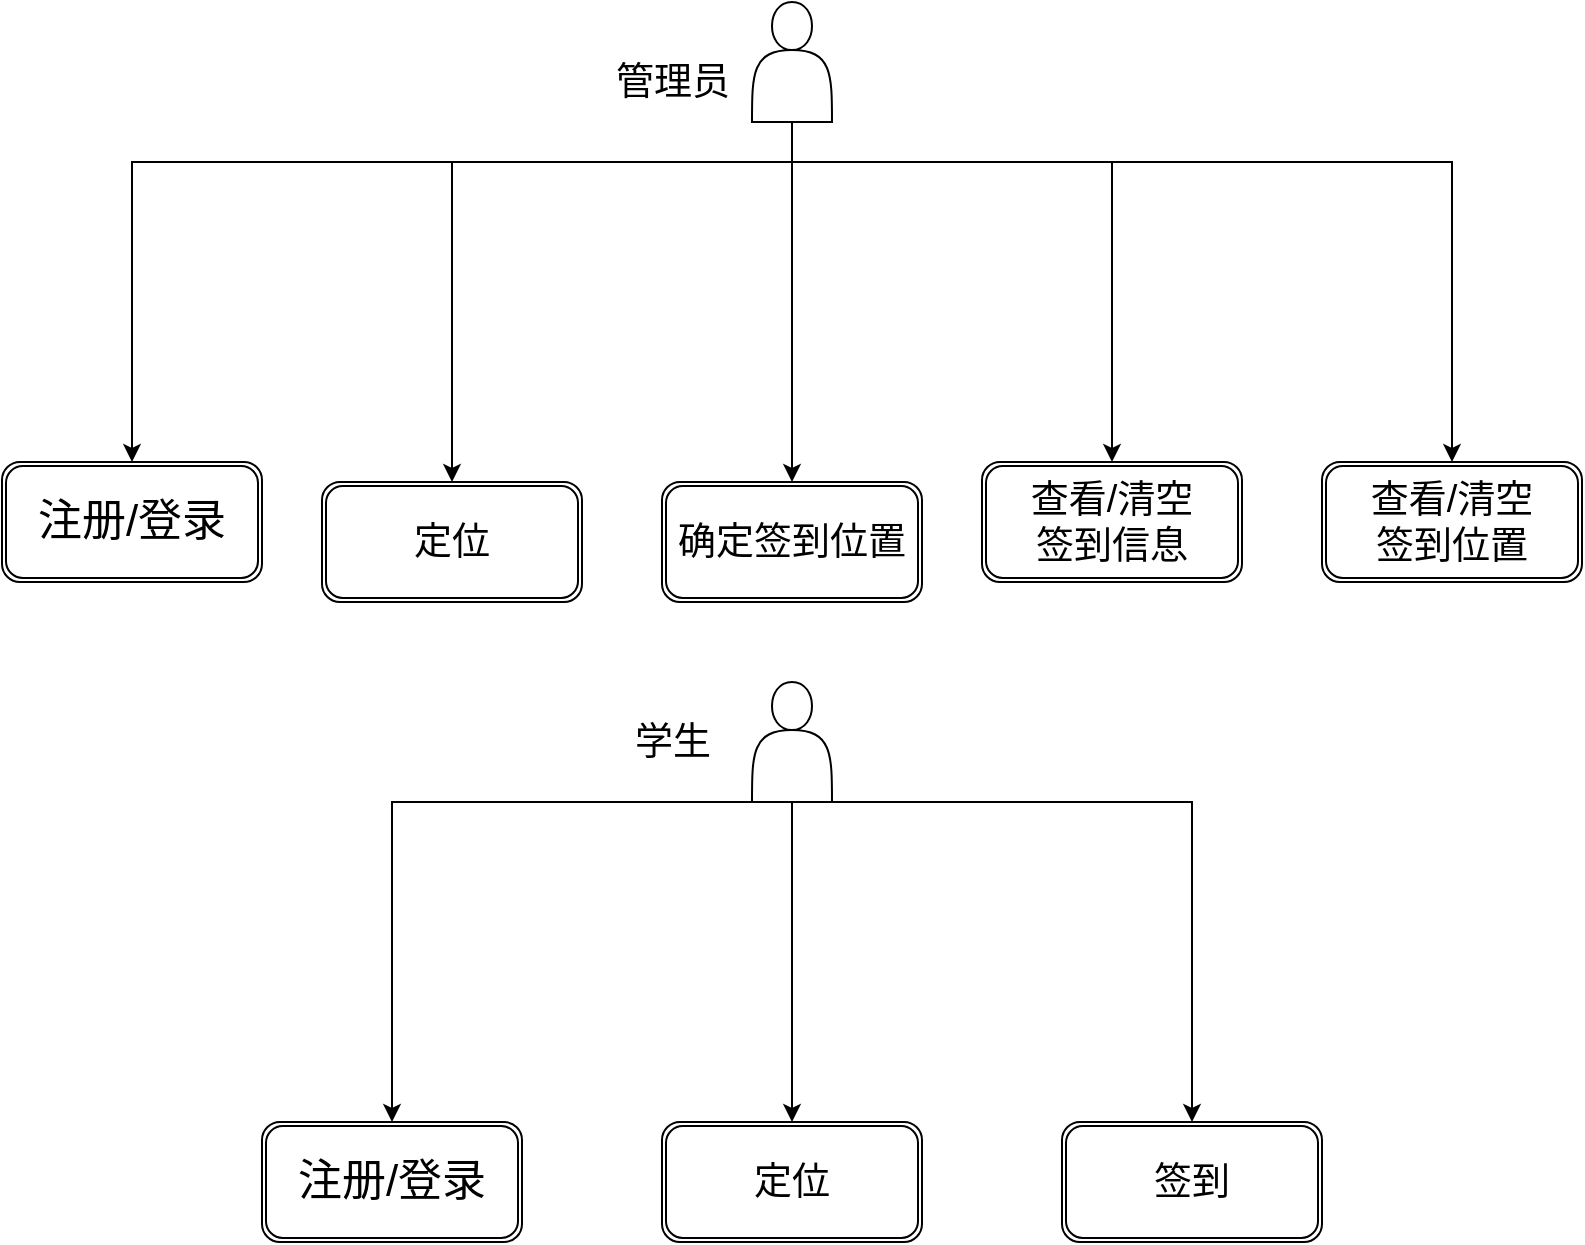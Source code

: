 <mxfile version="24.4.14" type="github">
  <diagram name="第 1 页" id="bdoqgLTzknd8lFqC4dty">
    <mxGraphModel dx="1066" dy="705" grid="1" gridSize="10" guides="1" tooltips="1" connect="1" arrows="1" fold="1" page="1" pageScale="1" pageWidth="827" pageHeight="1169" math="0" shadow="0">
      <root>
        <mxCell id="0" />
        <mxCell id="1" parent="0" />
        <mxCell id="kgU-C_OP5-ZoLAW5r_jw-7" style="edgeStyle=orthogonalEdgeStyle;rounded=0;orthogonalLoop=1;jettySize=auto;html=1;entryX=0.5;entryY=0;entryDx=0;entryDy=0;" edge="1" parent="1" source="kgU-C_OP5-ZoLAW5r_jw-1" target="kgU-C_OP5-ZoLAW5r_jw-2">
          <mxGeometry relative="1" as="geometry">
            <Array as="points">
              <mxPoint x="405" y="120" />
              <mxPoint x="75" y="120" />
            </Array>
          </mxGeometry>
        </mxCell>
        <mxCell id="kgU-C_OP5-ZoLAW5r_jw-9" style="edgeStyle=orthogonalEdgeStyle;rounded=0;orthogonalLoop=1;jettySize=auto;html=1;exitX=0.5;exitY=1;exitDx=0;exitDy=0;entryX=0.5;entryY=0;entryDx=0;entryDy=0;" edge="1" parent="1" source="kgU-C_OP5-ZoLAW5r_jw-1" target="kgU-C_OP5-ZoLAW5r_jw-3">
          <mxGeometry relative="1" as="geometry" />
        </mxCell>
        <mxCell id="kgU-C_OP5-ZoLAW5r_jw-10" style="edgeStyle=orthogonalEdgeStyle;rounded=0;orthogonalLoop=1;jettySize=auto;html=1;exitX=0.5;exitY=1;exitDx=0;exitDy=0;entryX=0.5;entryY=0;entryDx=0;entryDy=0;" edge="1" parent="1" source="kgU-C_OP5-ZoLAW5r_jw-1" target="kgU-C_OP5-ZoLAW5r_jw-4">
          <mxGeometry relative="1" as="geometry">
            <Array as="points">
              <mxPoint x="405" y="120" />
              <mxPoint x="565" y="120" />
            </Array>
          </mxGeometry>
        </mxCell>
        <mxCell id="kgU-C_OP5-ZoLAW5r_jw-14" style="edgeStyle=orthogonalEdgeStyle;rounded=0;orthogonalLoop=1;jettySize=auto;html=1;exitX=0.5;exitY=1;exitDx=0;exitDy=0;entryX=0.5;entryY=0;entryDx=0;entryDy=0;" edge="1" parent="1" source="kgU-C_OP5-ZoLAW5r_jw-1" target="kgU-C_OP5-ZoLAW5r_jw-5">
          <mxGeometry relative="1" as="geometry">
            <Array as="points">
              <mxPoint x="405" y="120" />
              <mxPoint x="735" y="120" />
            </Array>
          </mxGeometry>
        </mxCell>
        <mxCell id="kgU-C_OP5-ZoLAW5r_jw-16" style="edgeStyle=orthogonalEdgeStyle;rounded=0;orthogonalLoop=1;jettySize=auto;html=1;exitX=0.5;exitY=1;exitDx=0;exitDy=0;" edge="1" parent="1" source="kgU-C_OP5-ZoLAW5r_jw-1" target="kgU-C_OP5-ZoLAW5r_jw-6">
          <mxGeometry relative="1" as="geometry">
            <Array as="points">
              <mxPoint x="405" y="120" />
              <mxPoint x="235" y="120" />
            </Array>
          </mxGeometry>
        </mxCell>
        <mxCell id="kgU-C_OP5-ZoLAW5r_jw-1" value="" style="shape=actor;whiteSpace=wrap;html=1;" vertex="1" parent="1">
          <mxGeometry x="385" y="40" width="40" height="60" as="geometry" />
        </mxCell>
        <mxCell id="kgU-C_OP5-ZoLAW5r_jw-2" value="&lt;font style=&quot;font-size: 22px;&quot;&gt;注册/登录&lt;/font&gt;" style="shape=ext;double=1;rounded=1;whiteSpace=wrap;html=1;" vertex="1" parent="1">
          <mxGeometry x="10" y="270" width="130" height="60" as="geometry" />
        </mxCell>
        <mxCell id="kgU-C_OP5-ZoLAW5r_jw-3" value="&lt;font style=&quot;font-size: 19px;&quot;&gt;确定签到位置&lt;/font&gt;" style="shape=ext;double=1;rounded=1;whiteSpace=wrap;html=1;" vertex="1" parent="1">
          <mxGeometry x="340" y="280" width="130" height="60" as="geometry" />
        </mxCell>
        <mxCell id="kgU-C_OP5-ZoLAW5r_jw-4" value="&lt;font style=&quot;font-size: 19px;&quot;&gt;查看/清空&lt;/font&gt;&lt;div&gt;&lt;font style=&quot;font-size: 19px;&quot;&gt;签到信息&lt;/font&gt;&lt;/div&gt;" style="shape=ext;double=1;rounded=1;whiteSpace=wrap;html=1;" vertex="1" parent="1">
          <mxGeometry x="500" y="270" width="130" height="60" as="geometry" />
        </mxCell>
        <mxCell id="kgU-C_OP5-ZoLAW5r_jw-5" value="&lt;font style=&quot;font-size: 19px;&quot;&gt;查看/清空&lt;/font&gt;&lt;div style=&quot;font-size: 19px;&quot;&gt;&lt;font style=&quot;font-size: 19px;&quot;&gt;签到位置&lt;/font&gt;&lt;/div&gt;" style="shape=ext;double=1;rounded=1;whiteSpace=wrap;html=1;" vertex="1" parent="1">
          <mxGeometry x="670" y="270" width="130" height="60" as="geometry" />
        </mxCell>
        <mxCell id="kgU-C_OP5-ZoLAW5r_jw-6" value="&lt;font style=&quot;font-size: 19px;&quot;&gt;定位&lt;/font&gt;" style="shape=ext;double=1;rounded=1;whiteSpace=wrap;html=1;" vertex="1" parent="1">
          <mxGeometry x="170" y="280" width="130" height="60" as="geometry" />
        </mxCell>
        <mxCell id="kgU-C_OP5-ZoLAW5r_jw-12" value="&lt;font style=&quot;font-size: 19px;&quot;&gt;管理员&lt;/font&gt;" style="text;html=1;align=center;verticalAlign=middle;resizable=0;points=[];autosize=1;strokeColor=none;fillColor=none;" vertex="1" parent="1">
          <mxGeometry x="305" y="60" width="80" height="40" as="geometry" />
        </mxCell>
        <mxCell id="kgU-C_OP5-ZoLAW5r_jw-17" style="edgeStyle=orthogonalEdgeStyle;rounded=0;orthogonalLoop=1;jettySize=auto;html=1;entryX=0.5;entryY=0;entryDx=0;entryDy=0;" edge="1" source="kgU-C_OP5-ZoLAW5r_jw-22" target="kgU-C_OP5-ZoLAW5r_jw-23" parent="1">
          <mxGeometry relative="1" as="geometry">
            <Array as="points">
              <mxPoint x="437.5" y="440" />
              <mxPoint x="107.5" y="440" />
            </Array>
          </mxGeometry>
        </mxCell>
        <mxCell id="kgU-C_OP5-ZoLAW5r_jw-18" style="edgeStyle=orthogonalEdgeStyle;rounded=0;orthogonalLoop=1;jettySize=auto;html=1;exitX=0.5;exitY=1;exitDx=0;exitDy=0;entryX=0.5;entryY=0;entryDx=0;entryDy=0;" edge="1" source="kgU-C_OP5-ZoLAW5r_jw-22" target="kgU-C_OP5-ZoLAW5r_jw-24" parent="1">
          <mxGeometry relative="1" as="geometry">
            <Array as="points">
              <mxPoint x="605" y="440" />
            </Array>
          </mxGeometry>
        </mxCell>
        <mxCell id="kgU-C_OP5-ZoLAW5r_jw-21" style="edgeStyle=orthogonalEdgeStyle;rounded=0;orthogonalLoop=1;jettySize=auto;html=1;exitX=0.5;exitY=1;exitDx=0;exitDy=0;" edge="1" source="kgU-C_OP5-ZoLAW5r_jw-22" target="kgU-C_OP5-ZoLAW5r_jw-26" parent="1">
          <mxGeometry relative="1" as="geometry">
            <Array as="points">
              <mxPoint x="437.5" y="440" />
              <mxPoint x="267.5" y="440" />
            </Array>
          </mxGeometry>
        </mxCell>
        <mxCell id="kgU-C_OP5-ZoLAW5r_jw-22" value="" style="shape=actor;whiteSpace=wrap;html=1;" vertex="1" parent="1">
          <mxGeometry x="385" y="380" width="40" height="60" as="geometry" />
        </mxCell>
        <mxCell id="kgU-C_OP5-ZoLAW5r_jw-23" value="&lt;font style=&quot;font-size: 22px;&quot;&gt;注册/登录&lt;/font&gt;" style="shape=ext;double=1;rounded=1;whiteSpace=wrap;html=1;" vertex="1" parent="1">
          <mxGeometry x="140" y="600" width="130" height="60" as="geometry" />
        </mxCell>
        <mxCell id="kgU-C_OP5-ZoLAW5r_jw-24" value="&lt;font style=&quot;font-size: 19px;&quot;&gt;签到&lt;/font&gt;" style="shape=ext;double=1;rounded=1;whiteSpace=wrap;html=1;" vertex="1" parent="1">
          <mxGeometry x="540" y="600" width="130" height="60" as="geometry" />
        </mxCell>
        <mxCell id="kgU-C_OP5-ZoLAW5r_jw-26" value="&lt;font style=&quot;font-size: 19px;&quot;&gt;定位&lt;/font&gt;" style="shape=ext;double=1;rounded=1;whiteSpace=wrap;html=1;" vertex="1" parent="1">
          <mxGeometry x="340" y="600" width="130" height="60" as="geometry" />
        </mxCell>
        <mxCell id="kgU-C_OP5-ZoLAW5r_jw-27" value="&lt;font style=&quot;font-size: 19px;&quot;&gt;学生&lt;/font&gt;" style="text;html=1;align=center;verticalAlign=middle;resizable=0;points=[];autosize=1;strokeColor=none;fillColor=none;" vertex="1" parent="1">
          <mxGeometry x="315" y="390" width="60" height="40" as="geometry" />
        </mxCell>
      </root>
    </mxGraphModel>
  </diagram>
</mxfile>
